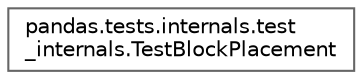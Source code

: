 digraph "Graphical Class Hierarchy"
{
 // LATEX_PDF_SIZE
  bgcolor="transparent";
  edge [fontname=Helvetica,fontsize=10,labelfontname=Helvetica,labelfontsize=10];
  node [fontname=Helvetica,fontsize=10,shape=box,height=0.2,width=0.4];
  rankdir="LR";
  Node0 [id="Node000000",label="pandas.tests.internals.test\l_internals.TestBlockPlacement",height=0.2,width=0.4,color="grey40", fillcolor="white", style="filled",URL="$d7/ddd/classpandas_1_1tests_1_1internals_1_1test__internals_1_1TestBlockPlacement.html",tooltip=" "];
}
